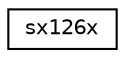 digraph "Graphical Class Hierarchy"
{
 // LATEX_PDF_SIZE
  edge [fontname="Helvetica",fontsize="10",labelfontname="Helvetica",labelfontsize="10"];
  node [fontname="Helvetica",fontsize="10",shape=record];
  rankdir="LR";
  Node0 [label="sx126x",height=0.2,width=0.4,color="black", fillcolor="white", style="filled",URL="$structsx126x.html",tooltip="Device descriptor for the driver."];
}
